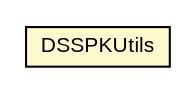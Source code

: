 #!/usr/local/bin/dot
#
# Class diagram 
# Generated by UMLGraph version R5_6-24-gf6e263 (http://www.umlgraph.org/)
#

digraph G {
	edge [fontname="arial",fontsize=10,labelfontname="arial",labelfontsize=10];
	node [fontname="arial",fontsize=10,shape=plaintext];
	nodesep=0.25;
	ranksep=0.5;
	// eu.europa.esig.dss.DSSPKUtils
	c298209 [label=<<table title="eu.europa.esig.dss.DSSPKUtils" border="0" cellborder="1" cellspacing="0" cellpadding="2" port="p" bgcolor="lemonChiffon" href="./DSSPKUtils.html">
		<tr><td><table border="0" cellspacing="0" cellpadding="1">
<tr><td align="center" balign="center"> DSSPKUtils </td></tr>
		</table></td></tr>
		</table>>, URL="./DSSPKUtils.html", fontname="arial", fontcolor="black", fontsize=10.0];
}

